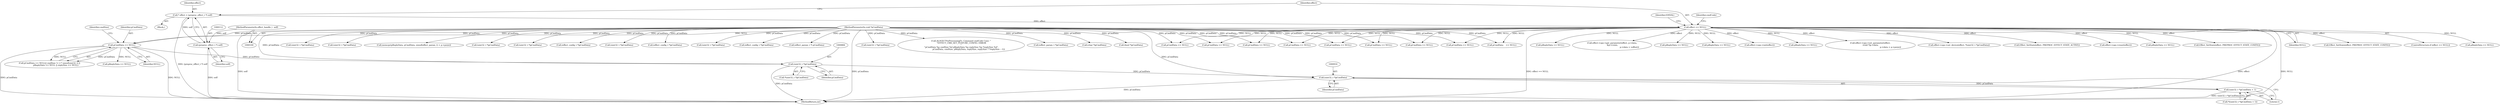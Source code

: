 digraph "0_Android_aeea52da00d210587fb3ed895de3d5f2e0264c88_9@pointer" {
"1000883" [label="(Call,(uint32_t *)pCmdData)"];
"1000852" [label="(Call,pCmdData == NULL)"];
"1000104" [label="(MethodParameterIn,void *pCmdData)"];
"1000117" [label="(Call,effect == NULL)"];
"1000109" [label="(Call,* effect = (preproc_effect_t *) self)"];
"1000111" [label="(Call,(preproc_effect_t *) self)"];
"1000101" [label="(MethodParameterIn,effect_handle_t  self)"];
"1000915" [label="(Call,(uint32_t *)pCmdData)"];
"1000914" [label="(Call,(uint32_t *)pCmdData + 1)"];
"1000883" [label="(Call,(uint32_t *)pCmdData)"];
"1000119" [label="(Identifier,NULL)"];
"1001183" [label="(Call,(uint32_t *)pCmdData)"];
"1000246" [label="(Call,Effect_SetState(effect, PREPROC_EFFECT_STATE_CONFIG))"];
"1001159" [label="(Call,ALOGE(\"PreProcessingFx_Command cmdCode Case: \"\n \"EFFECT_CMD_SET_FEATURE_CONFIG: ERROR\n\"\n \"pCmdData %p cmdSize %d pReplyData %p replySize %p *replySize %d\",\n                        pCmdData, cmdSize, pReplyData, replySize, replySize ? *replySize : -1))"];
"1000104" [label="(MethodParameterIn,void *pCmdData)"];
"1000851" [label="(Call,pCmdData == NULL|| cmdSize != 2 * sizeof(uint32_t) ||\n                    pReplyData == NULL || replySize == NULL)"];
"1000116" [label="(ControlStructure,if (effect == NULL))"];
"1000111" [label="(Call,(preproc_effect_t *) self)"];
"1000393" [label="(Call,(effect_param_t *)pCmdData)"];
"1000326" [label="(Call,pReplyData == NULL)"];
"1000852" [label="(Call,pCmdData == NULL)"];
"1000913" [label="(Call,*((uint32_t *)pCmdData + 1))"];
"1000915" [label="(Call,(uint32_t *)pCmdData)"];
"1000162" [label="(Call,pCmdData    == NULL)"];
"1000863" [label="(Call,pReplyData == NULL)"];
"1001030" [label="(Call,pCmdData == NULL)"];
"1000130" [label="(Call,pReplyData == NULL)"];
"1000628" [label="(Call,pCmdData == NULL)"];
"1000751" [label="(Call,(char *)pCmdData)"];
"1000109" [label="(Call,* effect = (preproc_effect_t *) self)"];
"1000107" [label="(Block,)"];
"1000656" [label="(Call,(bool *)pCmdData)"];
"1000125" [label="(Identifier,cmdCode)"];
"1000437" [label="(Call,effect->ops->get_parameter(effect, p->data,\n &p->vsize,\n                                                       p->data + voffset))"];
"1000541" [label="(Call,pReplyData == NULL)"];
"1000917" [label="(Identifier,pCmdData)"];
"1000918" [label="(Literal,1)"];
"1001202" [label="(Call,(uint32_t *)pCmdData)"];
"1000857" [label="(Identifier,cmdSize)"];
"1000795" [label="(Call,pReplyData == NULL)"];
"1000854" [label="(Identifier,NULL)"];
"1000714" [label="(Call,pCmdData == NULL)"];
"1001253" [label="(Call,(uint32_t *)pCmdData)"];
"1000914" [label="(Call,(uint32_t *)pCmdData + 1)"];
"1000396" [label="(Call,memcpy(pReplyData, pCmdData, sizeof(effect_param_t) + p->psize))"];
"1001259" [label="(Call,(uint32_t *)pCmdData)"];
"1000617" [label="(Call,(uint32_t *)pCmdData)"];
"1000149" [label="(Call,effect->ops->init(effect))"];
"1000363" [label="(Call,pCmdData == NULL)"];
"1000567" [label="(Call,pReplyData == NULL)"];
"1000882" [label="(Call,*(uint32_t *)pCmdData)"];
"1000310" [label="(Call,(effect_config_t *)pCmdData)"];
"1000523" [label="(Call,effect->ops->set_parameter(effect,\n (void *)p->data,\n                                                                p->data + p->psize))"];
"1000110" [label="(Identifier,effect)"];
"1000278" [label="(Call,pCmdData == NULL)"];
"1001295" [label="(MethodReturn,int)"];
"1000885" [label="(Identifier,pCmdData)"];
"1001064" [label="(Call,(uint32_t *)pCmdData)"];
"1000614" [label="(Call,effect->ops->set_device(effect, *(uint32_t *)pCmdData))"];
"1000113" [label="(Identifier,self)"];
"1000344" [label="(Call,(effect_config_t *)pCmdData)"];
"1001134" [label="(Call,pCmdData == NULL)"];
"1000467" [label="(Call,pCmdData == NULL)"];
"1000560" [label="(Call,Effect_SetState(effect, PREPROC_EFFECT_STATE_ACTIVE))"];
"1000853" [label="(Identifier,pCmdData)"];
"1001224" [label="(Call,(uint32_t *)pCmdData)"];
"1000101" [label="(MethodParameterIn,effect_handle_t  self)"];
"1000212" [label="(Call,(effect_config_t *)pCmdData)"];
"1000356" [label="(Call,effect->ops->reset(effect))"];
"1000253" [label="(Call,pReplyData == NULL)"];
"1000495" [label="(Call,(effect_param_t *) pCmdData)"];
"1000586" [label="(Call,Effect_SetState(effect, PREPROC_EFFECT_STATE_CONFIG))"];
"1000594" [label="(Call,pCmdData == NULL)"];
"1000118" [label="(Identifier,effect)"];
"1000123" [label="(Identifier,EINVAL)"];
"1000117" [label="(Call,effect == NULL)"];
"1000883" -> "1000882"  [label="AST: "];
"1000883" -> "1000885"  [label="CFG: "];
"1000884" -> "1000883"  [label="AST: "];
"1000885" -> "1000883"  [label="AST: "];
"1000882" -> "1000883"  [label="CFG: "];
"1000883" -> "1001295"  [label="DDG: pCmdData"];
"1000852" -> "1000883"  [label="DDG: pCmdData"];
"1000104" -> "1000883"  [label="DDG: pCmdData"];
"1000883" -> "1000915"  [label="DDG: pCmdData"];
"1000852" -> "1000851"  [label="AST: "];
"1000852" -> "1000854"  [label="CFG: "];
"1000853" -> "1000852"  [label="AST: "];
"1000854" -> "1000852"  [label="AST: "];
"1000857" -> "1000852"  [label="CFG: "];
"1000851" -> "1000852"  [label="CFG: "];
"1000852" -> "1001295"  [label="DDG: pCmdData"];
"1000852" -> "1001295"  [label="DDG: NULL"];
"1000852" -> "1000851"  [label="DDG: pCmdData"];
"1000852" -> "1000851"  [label="DDG: NULL"];
"1000104" -> "1000852"  [label="DDG: pCmdData"];
"1000117" -> "1000852"  [label="DDG: NULL"];
"1000852" -> "1000863"  [label="DDG: NULL"];
"1000104" -> "1000100"  [label="AST: "];
"1000104" -> "1001295"  [label="DDG: pCmdData"];
"1000104" -> "1000162"  [label="DDG: pCmdData"];
"1000104" -> "1000212"  [label="DDG: pCmdData"];
"1000104" -> "1000278"  [label="DDG: pCmdData"];
"1000104" -> "1000310"  [label="DDG: pCmdData"];
"1000104" -> "1000344"  [label="DDG: pCmdData"];
"1000104" -> "1000363"  [label="DDG: pCmdData"];
"1000104" -> "1000393"  [label="DDG: pCmdData"];
"1000104" -> "1000396"  [label="DDG: pCmdData"];
"1000104" -> "1000467"  [label="DDG: pCmdData"];
"1000104" -> "1000495"  [label="DDG: pCmdData"];
"1000104" -> "1000594"  [label="DDG: pCmdData"];
"1000104" -> "1000617"  [label="DDG: pCmdData"];
"1000104" -> "1000628"  [label="DDG: pCmdData"];
"1000104" -> "1000656"  [label="DDG: pCmdData"];
"1000104" -> "1000714"  [label="DDG: pCmdData"];
"1000104" -> "1000751"  [label="DDG: pCmdData"];
"1000104" -> "1000915"  [label="DDG: pCmdData"];
"1000104" -> "1001030"  [label="DDG: pCmdData"];
"1000104" -> "1001064"  [label="DDG: pCmdData"];
"1000104" -> "1001134"  [label="DDG: pCmdData"];
"1000104" -> "1001159"  [label="DDG: pCmdData"];
"1000104" -> "1001183"  [label="DDG: pCmdData"];
"1000104" -> "1001202"  [label="DDG: pCmdData"];
"1000104" -> "1001224"  [label="DDG: pCmdData"];
"1000104" -> "1001253"  [label="DDG: pCmdData"];
"1000104" -> "1001259"  [label="DDG: pCmdData"];
"1000117" -> "1000116"  [label="AST: "];
"1000117" -> "1000119"  [label="CFG: "];
"1000118" -> "1000117"  [label="AST: "];
"1000119" -> "1000117"  [label="AST: "];
"1000123" -> "1000117"  [label="CFG: "];
"1000125" -> "1000117"  [label="CFG: "];
"1000117" -> "1001295"  [label="DDG: effect == NULL"];
"1000117" -> "1001295"  [label="DDG: effect"];
"1000117" -> "1001295"  [label="DDG: NULL"];
"1000109" -> "1000117"  [label="DDG: effect"];
"1000117" -> "1000130"  [label="DDG: NULL"];
"1000117" -> "1000149"  [label="DDG: effect"];
"1000117" -> "1000162"  [label="DDG: NULL"];
"1000117" -> "1000246"  [label="DDG: effect"];
"1000117" -> "1000253"  [label="DDG: NULL"];
"1000117" -> "1000278"  [label="DDG: NULL"];
"1000117" -> "1000326"  [label="DDG: NULL"];
"1000117" -> "1000356"  [label="DDG: effect"];
"1000117" -> "1000363"  [label="DDG: NULL"];
"1000117" -> "1000437"  [label="DDG: effect"];
"1000117" -> "1000467"  [label="DDG: NULL"];
"1000117" -> "1000523"  [label="DDG: effect"];
"1000117" -> "1000541"  [label="DDG: NULL"];
"1000117" -> "1000560"  [label="DDG: effect"];
"1000117" -> "1000567"  [label="DDG: NULL"];
"1000117" -> "1000586"  [label="DDG: effect"];
"1000117" -> "1000594"  [label="DDG: NULL"];
"1000117" -> "1000614"  [label="DDG: effect"];
"1000117" -> "1000628"  [label="DDG: NULL"];
"1000117" -> "1000714"  [label="DDG: NULL"];
"1000117" -> "1000795"  [label="DDG: NULL"];
"1000117" -> "1001030"  [label="DDG: NULL"];
"1000117" -> "1001134"  [label="DDG: NULL"];
"1000109" -> "1000107"  [label="AST: "];
"1000109" -> "1000111"  [label="CFG: "];
"1000110" -> "1000109"  [label="AST: "];
"1000111" -> "1000109"  [label="AST: "];
"1000118" -> "1000109"  [label="CFG: "];
"1000109" -> "1001295"  [label="DDG: (preproc_effect_t *) self"];
"1000111" -> "1000109"  [label="DDG: self"];
"1000111" -> "1000113"  [label="CFG: "];
"1000112" -> "1000111"  [label="AST: "];
"1000113" -> "1000111"  [label="AST: "];
"1000111" -> "1001295"  [label="DDG: self"];
"1000101" -> "1000111"  [label="DDG: self"];
"1000101" -> "1000100"  [label="AST: "];
"1000101" -> "1001295"  [label="DDG: self"];
"1000915" -> "1000914"  [label="AST: "];
"1000915" -> "1000917"  [label="CFG: "];
"1000916" -> "1000915"  [label="AST: "];
"1000917" -> "1000915"  [label="AST: "];
"1000918" -> "1000915"  [label="CFG: "];
"1000915" -> "1001295"  [label="DDG: pCmdData"];
"1000915" -> "1000914"  [label="DDG: pCmdData"];
"1000914" -> "1000913"  [label="AST: "];
"1000914" -> "1000918"  [label="CFG: "];
"1000918" -> "1000914"  [label="AST: "];
"1000913" -> "1000914"  [label="CFG: "];
"1000914" -> "1001295"  [label="DDG: (uint32_t *)pCmdData"];
}
